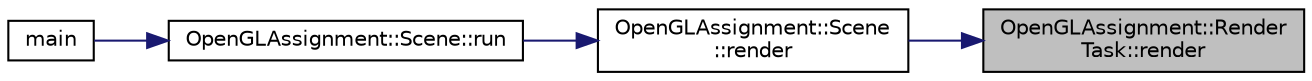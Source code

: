 digraph "OpenGLAssignment::RenderTask::render"
{
 // LATEX_PDF_SIZE
  edge [fontname="Helvetica",fontsize="10",labelfontname="Helvetica",labelfontsize="10"];
  node [fontname="Helvetica",fontsize="10",shape=record];
  rankdir="RL";
  Node1 [label="OpenGLAssignment::Render\lTask::render",height=0.2,width=0.4,color="black", fillcolor="grey75", style="filled", fontcolor="black",tooltip="Render the scene."];
  Node1 -> Node2 [dir="back",color="midnightblue",fontsize="10",style="solid",fontname="Helvetica"];
  Node2 [label="OpenGLAssignment::Scene\l::render",height=0.2,width=0.4,color="black", fillcolor="white", style="filled",URL="$class_open_g_l_assignment_1_1_scene.html#af743cc56f5ea7486e4a6bbe5f8622932",tooltip="Render the scene."];
  Node2 -> Node3 [dir="back",color="midnightblue",fontsize="10",style="solid",fontname="Helvetica"];
  Node3 [label="OpenGLAssignment::Scene::run",height=0.2,width=0.4,color="black", fillcolor="white", style="filled",URL="$class_open_g_l_assignment_1_1_scene.html#a1c61c5bc598a3dd828f9457cf294b1bb",tooltip="Scene loop."];
  Node3 -> Node4 [dir="back",color="midnightblue",fontsize="10",style="solid",fontname="Helvetica"];
  Node4 [label="main",height=0.2,width=0.4,color="black", fillcolor="white", style="filled",URL="$main_8cpp.html#ae66f6b31b5ad750f1fe042a706a4e3d4",tooltip=" "];
}

